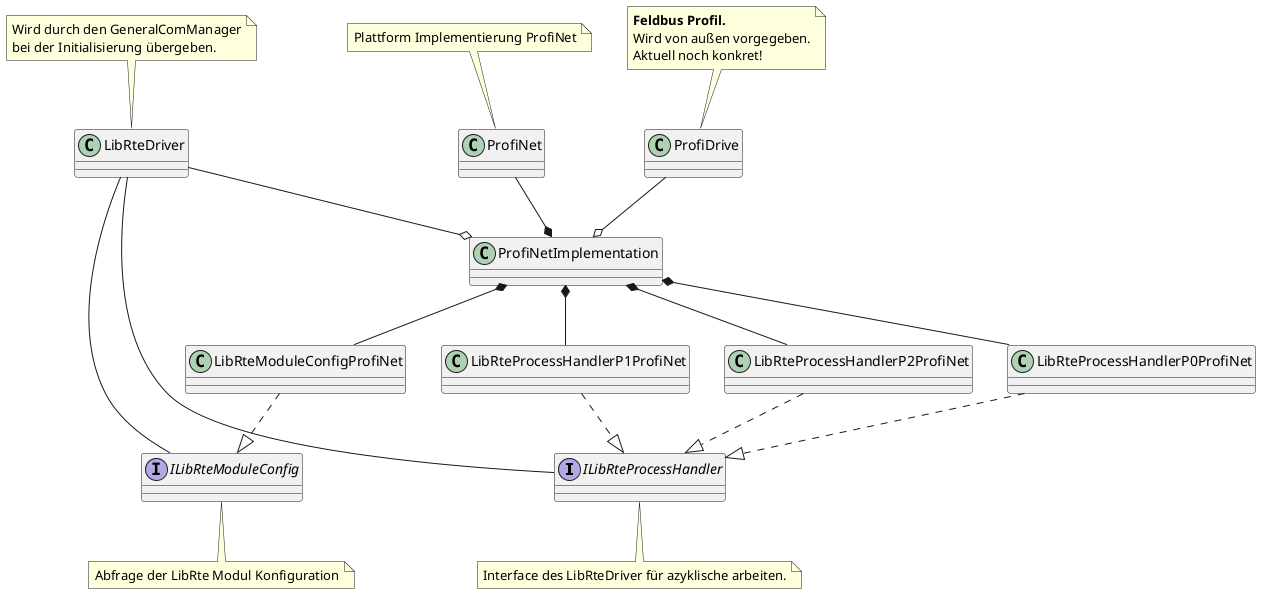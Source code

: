 @startuml

interface ILibRteProcessHandler
interface ILibRteModuleConfig

LibRteDriver -- ILibRteModuleConfig 
LibRteDriver -- ILibRteProcessHandler

ProfiNetImplementation *-- LibRteProcessHandlerP0ProfiNet
ProfiNetImplementation *-- LibRteProcessHandlerP1ProfiNet
ProfiNetImplementation *-- LibRteProcessHandlerP2ProfiNet
ProfiNetImplementation *-- LibRteModuleConfigProfiNet
ProfiNet --* ProfiNetImplementation 
LibRteDriver --o ProfiNetImplementation 
ProfiDrive --o ProfiNetImplementation 


LibRteProcessHandlerP0ProfiNet ..|> ILibRteProcessHandler
LibRteProcessHandlerP1ProfiNet ..|> ILibRteProcessHandler
LibRteProcessHandlerP2ProfiNet ..|> ILibRteProcessHandler
LibRteModuleConfigProfiNet ..|> ILibRteModuleConfig

class ProfiDrive
note top: <b>Feldbus Profil.</b>\nWird von außen vorgegeben.\nAktuell noch konkret!

class LibRteDriver
note top: Wird durch den GeneralComManager\nbei der Initialisierung übergeben.

class ProfiNet
note top: Plattform Implementierung ProfiNet

interface ILibRteProcessHandler
note bottom: Interface des LibRteDriver für azyklische arbeiten.

interface ILibRteModuleConfig
note bottom: Abfrage der LibRte Modul Konfiguration
@enduml